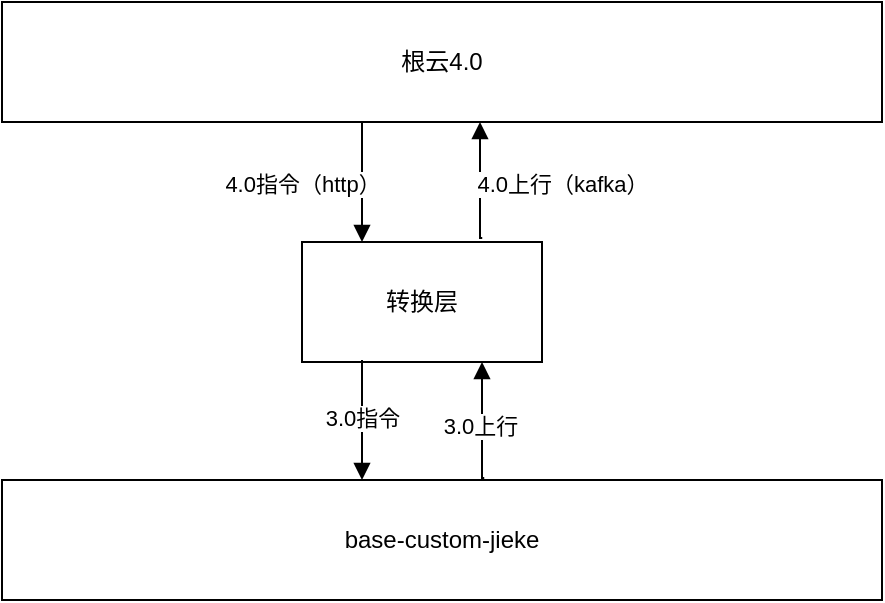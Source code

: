 <mxfile version="15.4.3" type="github">
  <diagram name="Page-1" id="13e1069c-82ec-6db2-03f1-153e76fe0fe0">
    <mxGraphModel dx="1004" dy="679" grid="1" gridSize="10" guides="1" tooltips="1" connect="1" arrows="1" fold="1" page="1" pageScale="1" pageWidth="1100" pageHeight="850" background="none" math="0" shadow="0">
      <root>
        <mxCell id="0" />
        <mxCell id="1" parent="0" />
        <mxCell id="6D6QotMUfGsq8lvuMjx6-1" value="根云4.0" style="rounded=0;whiteSpace=wrap;html=1;" vertex="1" parent="1">
          <mxGeometry x="250" y="120" width="440" height="60" as="geometry" />
        </mxCell>
        <mxCell id="6D6QotMUfGsq8lvuMjx6-2" value="转换层" style="rounded=0;whiteSpace=wrap;html=1;" vertex="1" parent="1">
          <mxGeometry x="400" y="240" width="120" height="60" as="geometry" />
        </mxCell>
        <mxCell id="6D6QotMUfGsq8lvuMjx6-3" value="base-custom-jieke" style="rounded=0;whiteSpace=wrap;html=1;" vertex="1" parent="1">
          <mxGeometry x="250" y="359" width="440" height="60" as="geometry" />
        </mxCell>
        <mxCell id="6D6QotMUfGsq8lvuMjx6-4" value="4.0指令（http）" style="html=1;verticalAlign=bottom;endArrow=block;rounded=0;edgeStyle=orthogonalEdgeStyle;entryX=0.25;entryY=0;entryDx=0;entryDy=0;" edge="1" parent="1" target="6D6QotMUfGsq8lvuMjx6-2">
          <mxGeometry x="0.333" y="-30" width="80" relative="1" as="geometry">
            <mxPoint x="430" y="180" as="sourcePoint" />
            <mxPoint x="500" y="200" as="targetPoint" />
            <Array as="points">
              <mxPoint x="430" y="180" />
            </Array>
            <mxPoint as="offset" />
          </mxGeometry>
        </mxCell>
        <mxCell id="6D6QotMUfGsq8lvuMjx6-7" value="3.0指令" style="html=1;verticalAlign=bottom;endArrow=block;rounded=0;edgeStyle=orthogonalEdgeStyle;entryX=0.25;entryY=0;entryDx=0;entryDy=0;" edge="1" parent="1">
          <mxGeometry x="0.261" width="80" relative="1" as="geometry">
            <mxPoint x="430" y="299" as="sourcePoint" />
            <mxPoint x="430" y="359" as="targetPoint" />
            <Array as="points">
              <mxPoint x="430" y="299" />
            </Array>
            <mxPoint as="offset" />
          </mxGeometry>
        </mxCell>
        <mxCell id="6D6QotMUfGsq8lvuMjx6-8" value="3.0上行" style="html=1;verticalAlign=bottom;endArrow=block;rounded=0;edgeStyle=orthogonalEdgeStyle;entryX=0.75;entryY=1;entryDx=0;entryDy=0;exitX=0.548;exitY=-0.017;exitDx=0;exitDy=0;exitPerimeter=0;" edge="1" parent="1" source="6D6QotMUfGsq8lvuMjx6-3" target="6D6QotMUfGsq8lvuMjx6-2">
          <mxGeometry x="-0.391" y="1" width="80" relative="1" as="geometry">
            <mxPoint x="440" y="309" as="sourcePoint" />
            <mxPoint x="440" y="369" as="targetPoint" />
            <Array as="points">
              <mxPoint x="490" y="358" />
            </Array>
            <mxPoint as="offset" />
          </mxGeometry>
        </mxCell>
        <mxCell id="6D6QotMUfGsq8lvuMjx6-9" value="4.0上行（kafka）" style="html=1;verticalAlign=bottom;endArrow=block;rounded=0;edgeStyle=orthogonalEdgeStyle;entryX=0.75;entryY=1;entryDx=0;entryDy=0;exitX=0.548;exitY=-0.017;exitDx=0;exitDy=0;exitPerimeter=0;" edge="1" parent="1">
          <mxGeometry x="-0.353" y="-41" width="80" relative="1" as="geometry">
            <mxPoint x="490.12" y="237.98" as="sourcePoint" />
            <mxPoint x="489" y="180" as="targetPoint" />
            <Array as="points">
              <mxPoint x="489" y="238" />
            </Array>
            <mxPoint as="offset" />
          </mxGeometry>
        </mxCell>
      </root>
    </mxGraphModel>
  </diagram>
</mxfile>
